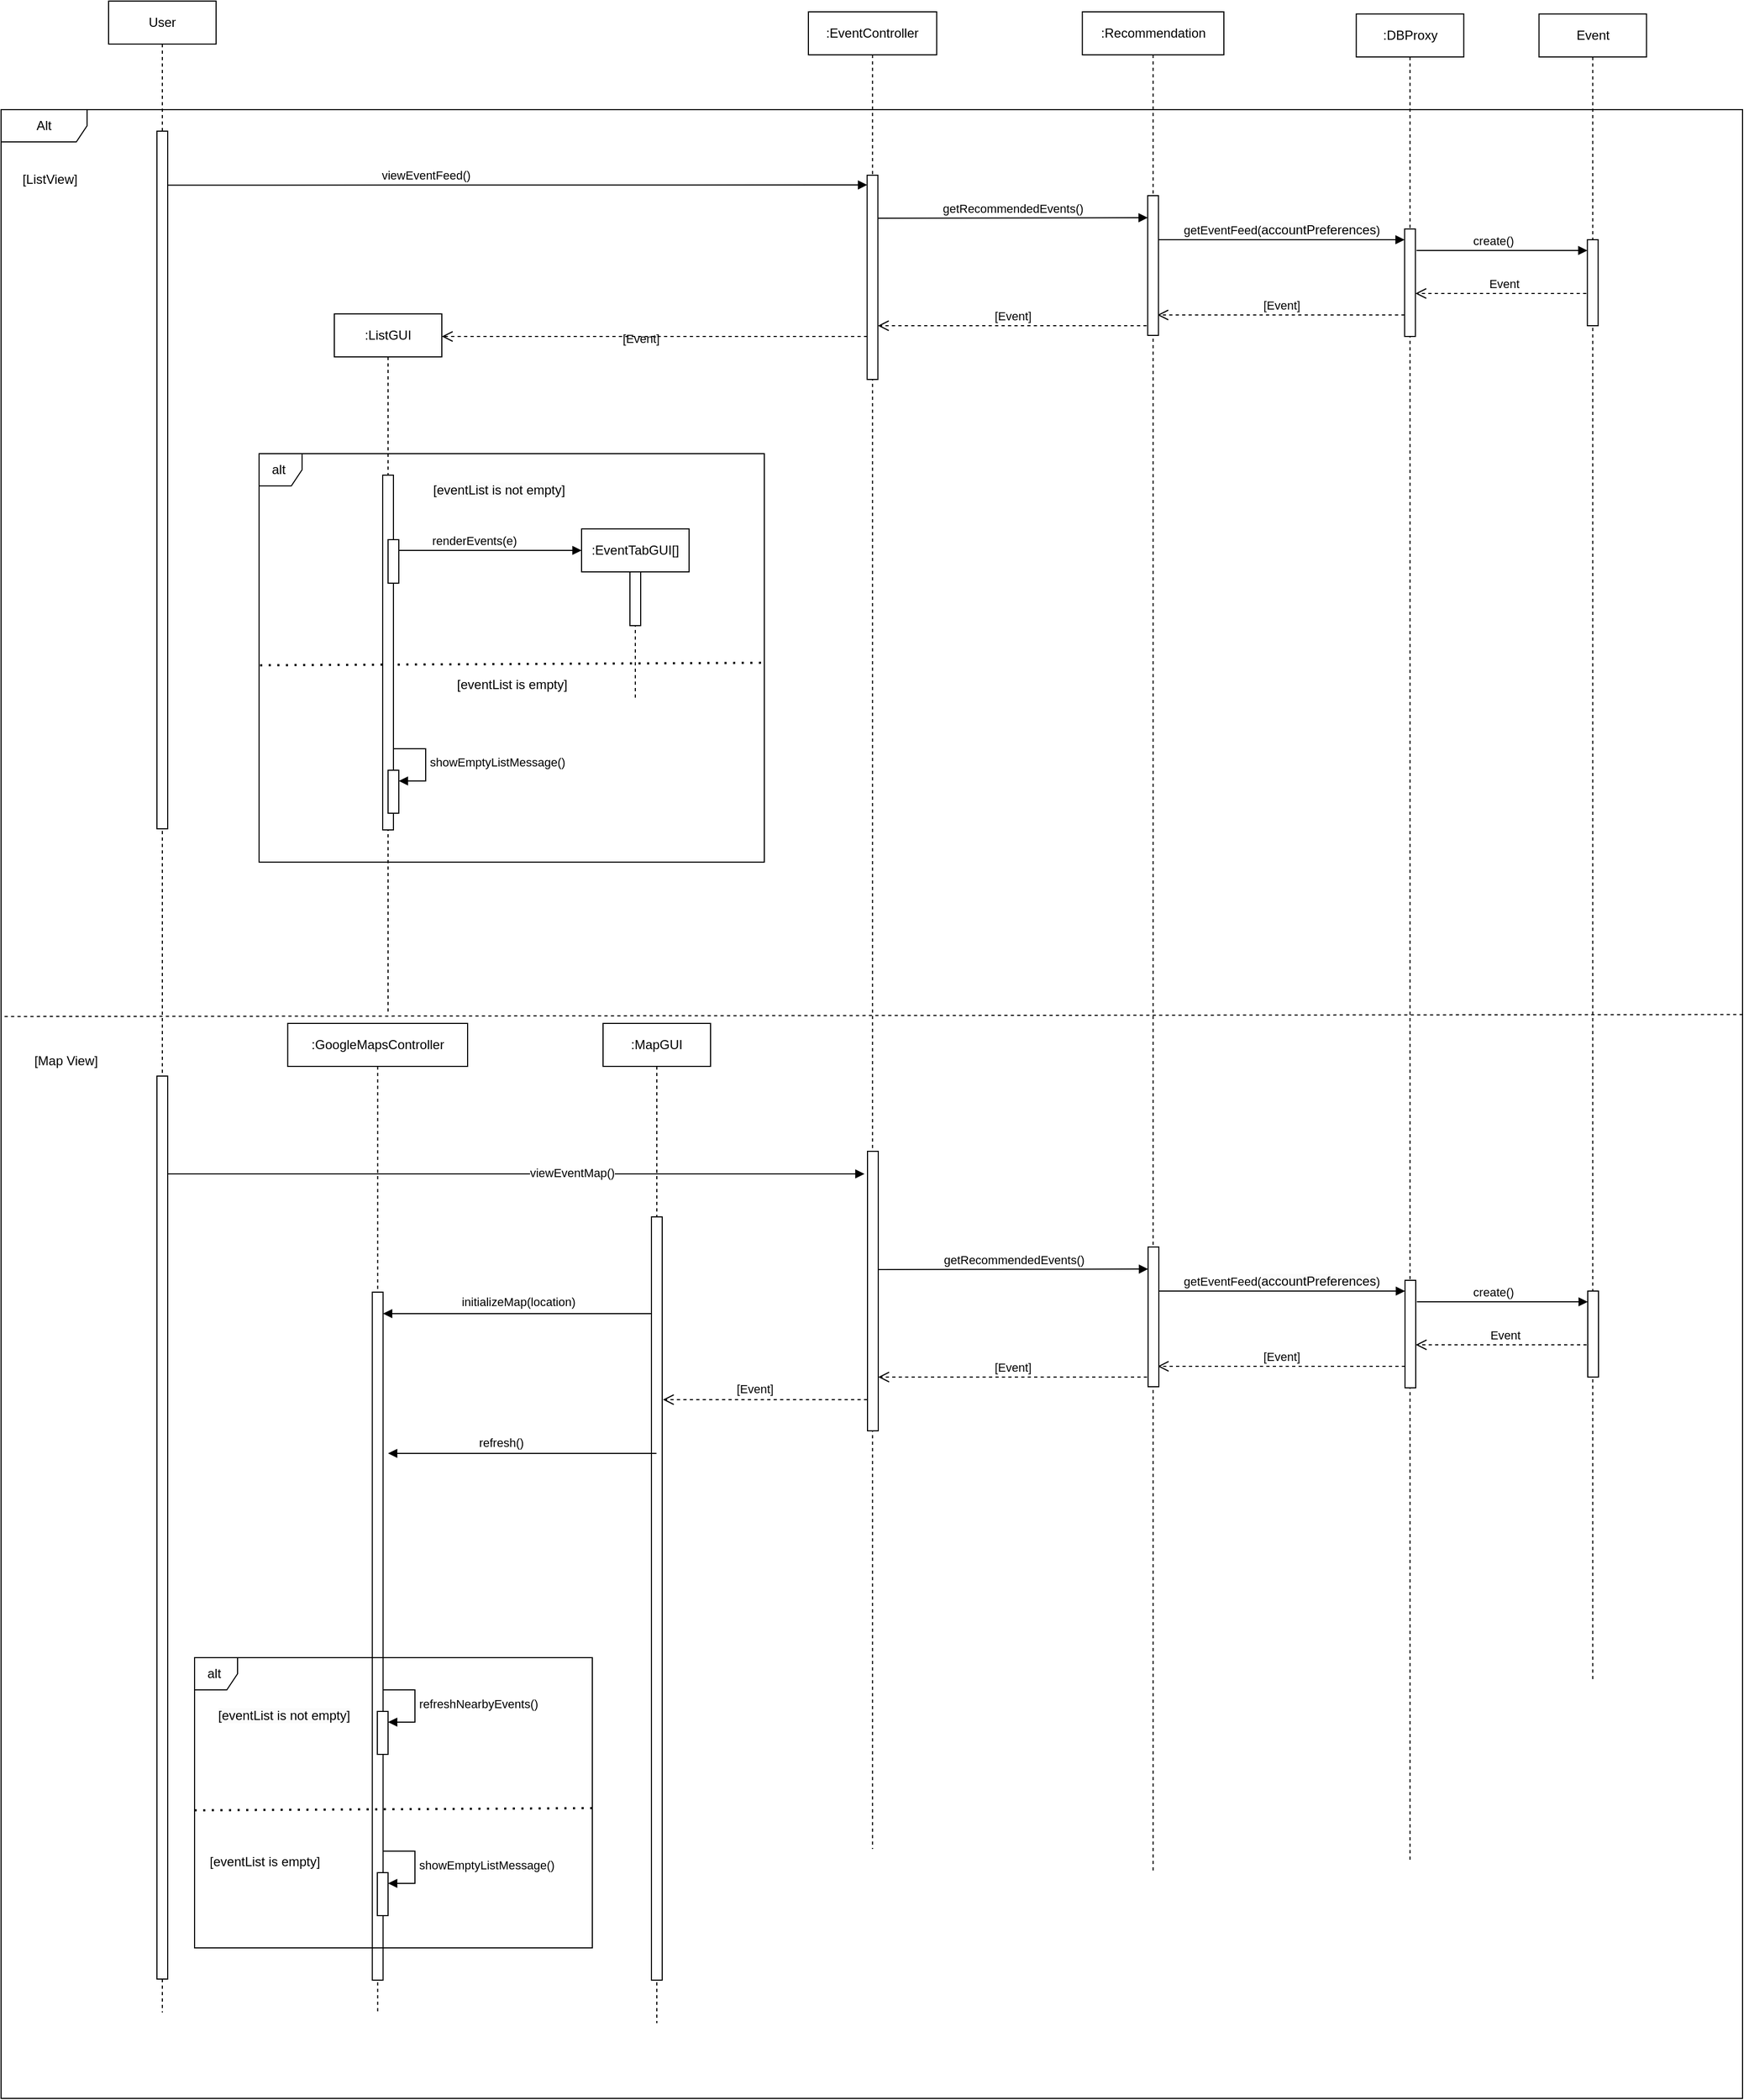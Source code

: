 <mxfile version="26.0.16">
  <diagram name="Page-1" id="2YBvvXClWsGukQMizWep">
    <mxGraphModel dx="1172" dy="1317" grid="1" gridSize="10" guides="1" tooltips="1" connect="1" arrows="1" fold="1" page="1" pageScale="1" pageWidth="850" pageHeight="1100" math="0" shadow="0">
      <root>
        <mxCell id="0" />
        <mxCell id="1" parent="0" />
        <mxCell id="88q5nTp_Nvz3oITgZhuR-10" value=":ListGUI" style="shape=umlLifeline;perimeter=lifelinePerimeter;whiteSpace=wrap;html=1;container=0;dropTarget=0;collapsible=0;recursiveResize=0;outlineConnect=0;portConstraint=eastwest;newEdgeStyle={&quot;edgeStyle&quot;:&quot;elbowEdgeStyle&quot;,&quot;elbow&quot;:&quot;vertical&quot;,&quot;curved&quot;:0,&quot;rounded&quot;:0};size=40;" parent="1" vertex="1">
          <mxGeometry x="350" y="400" width="100" height="650" as="geometry" />
        </mxCell>
        <mxCell id="88q5nTp_Nvz3oITgZhuR-30" value="Event" style="shape=umlLifeline;perimeter=lifelinePerimeter;whiteSpace=wrap;html=1;container=0;dropTarget=0;collapsible=0;recursiveResize=0;outlineConnect=0;portConstraint=eastwest;newEdgeStyle={&quot;edgeStyle&quot;:&quot;elbowEdgeStyle&quot;,&quot;elbow&quot;:&quot;vertical&quot;,&quot;curved&quot;:0,&quot;rounded&quot;:0};" parent="1" vertex="1">
          <mxGeometry x="1470.67" y="121" width="100" height="1550" as="geometry" />
        </mxCell>
        <mxCell id="88q5nTp_Nvz3oITgZhuR-14" value=":DBProxy" style="shape=umlLifeline;perimeter=lifelinePerimeter;whiteSpace=wrap;html=1;container=0;dropTarget=0;collapsible=0;recursiveResize=0;outlineConnect=0;portConstraint=eastwest;newEdgeStyle={&quot;edgeStyle&quot;:&quot;elbowEdgeStyle&quot;,&quot;elbow&quot;:&quot;vertical&quot;,&quot;curved&quot;:0,&quot;rounded&quot;:0};" parent="1" vertex="1">
          <mxGeometry x="1300.67" y="121" width="100" height="1720" as="geometry" />
        </mxCell>
        <mxCell id="88q5nTp_Nvz3oITgZhuR-7" value=":Recommendation" style="shape=umlLifeline;perimeter=lifelinePerimeter;whiteSpace=wrap;html=1;container=0;dropTarget=0;collapsible=0;recursiveResize=0;outlineConnect=0;portConstraint=eastwest;newEdgeStyle={&quot;edgeStyle&quot;:&quot;elbowEdgeStyle&quot;,&quot;elbow&quot;:&quot;vertical&quot;,&quot;curved&quot;:0,&quot;rounded&quot;:0};" parent="1" vertex="1">
          <mxGeometry x="1045.84" y="119" width="131.67" height="1731" as="geometry" />
        </mxCell>
        <mxCell id="SBYqs1EQWeDO3xsNnUc4-11" value="" style="html=1;verticalAlign=bottom;startArrow=none;endArrow=block;edgeStyle=elbowEdgeStyle;elbow=vertical;curved=0;rounded=0;startFill=0;" parent="1" source="88q5nTp_Nvz3oITgZhuR-109" edge="1">
          <mxGeometry x="-0.428" relative="1" as="geometry">
            <mxPoint x="186.791" y="1200" as="sourcePoint" />
            <mxPoint x="843.2" y="1200" as="targetPoint" />
            <mxPoint as="offset" />
            <Array as="points">
              <mxPoint x="425.2" y="1200" />
            </Array>
          </mxGeometry>
        </mxCell>
        <mxCell id="SBYqs1EQWeDO3xsNnUc4-12" value="viewEventMap()" style="edgeLabel;html=1;align=center;verticalAlign=middle;resizable=0;points=[];" parent="SBYqs1EQWeDO3xsNnUc4-11" vertex="1" connectable="0">
          <mxGeometry x="0.249" y="1" relative="1" as="geometry">
            <mxPoint x="-29" as="offset" />
          </mxGeometry>
        </mxCell>
        <mxCell id="aM9ryv3xv72pqoxQDRHE-5" value=":EventController" style="shape=umlLifeline;perimeter=lifelinePerimeter;whiteSpace=wrap;html=1;container=0;dropTarget=0;collapsible=0;recursiveResize=0;outlineConnect=0;portConstraint=eastwest;newEdgeStyle={&quot;edgeStyle&quot;:&quot;elbowEdgeStyle&quot;,&quot;elbow&quot;:&quot;vertical&quot;,&quot;curved&quot;:0,&quot;rounded&quot;:0};size=40;" parent="1" vertex="1">
          <mxGeometry x="791.01" y="119" width="119.33" height="1709" as="geometry" />
        </mxCell>
        <mxCell id="SBYqs1EQWeDO3xsNnUc4-13" value="" style="html=1;points=[];perimeter=orthogonalPerimeter;outlineConnect=0;targetShapes=umlLifeline;portConstraint=eastwest;newEdgeStyle={&quot;edgeStyle&quot;:&quot;elbowEdgeStyle&quot;,&quot;elbow&quot;:&quot;vertical&quot;,&quot;curved&quot;:0,&quot;rounded&quot;:0};" parent="aM9ryv3xv72pqoxQDRHE-5" vertex="1">
          <mxGeometry x="54.99" y="1060" width="10" height="260" as="geometry" />
        </mxCell>
        <mxCell id="SBYqs1EQWeDO3xsNnUc4-14" value="[Event]" style="html=1;verticalAlign=bottom;endArrow=open;dashed=1;endSize=8;edgeStyle=elbowEdgeStyle;elbow=vertical;curved=0;rounded=0;" parent="aM9ryv3xv72pqoxQDRHE-5" edge="1">
          <mxGeometry relative="1" as="geometry">
            <mxPoint x="64.99" y="1270" as="targetPoint" />
            <Array as="points">
              <mxPoint x="244.99" y="1270" />
            </Array>
            <mxPoint x="314.99" y="1270" as="sourcePoint" />
          </mxGeometry>
        </mxCell>
        <mxCell id="SBYqs1EQWeDO3xsNnUc4-15" value="getRecommendedEvents()" style="html=1;verticalAlign=bottom;endArrow=block;edgeStyle=elbowEdgeStyle;elbow=vertical;curved=0;rounded=0;" parent="aM9ryv3xv72pqoxQDRHE-5" target="SBYqs1EQWeDO3xsNnUc4-16" edge="1">
          <mxGeometry relative="1" as="geometry">
            <mxPoint x="64.99" y="1170" as="sourcePoint" />
            <Array as="points">
              <mxPoint x="220.99" y="1169.5" />
            </Array>
            <mxPoint x="309.99" y="1170" as="targetPoint" />
          </mxGeometry>
        </mxCell>
        <mxCell id="SBYqs1EQWeDO3xsNnUc4-17" value="getEventFeed(&lt;span style=&quot;font-size: 12px; text-align: left; text-wrap-mode: wrap; background-color: rgb(251, 251, 251);&quot;&gt;accountPreferences&lt;/span&gt;)" style="html=1;verticalAlign=bottom;endArrow=block;edgeStyle=elbowEdgeStyle;elbow=vertical;curved=0;rounded=0;" parent="aM9ryv3xv72pqoxQDRHE-5" target="SBYqs1EQWeDO3xsNnUc4-19" edge="1">
          <mxGeometry relative="1" as="geometry">
            <mxPoint x="324.99" y="1190" as="sourcePoint" />
            <Array as="points">
              <mxPoint x="439.99" y="1190" />
            </Array>
            <mxPoint x="549.99" y="1190" as="targetPoint" />
            <mxPoint as="offset" />
          </mxGeometry>
        </mxCell>
        <mxCell id="SBYqs1EQWeDO3xsNnUc4-18" value="[Event]" style="html=1;verticalAlign=bottom;endArrow=open;dashed=1;endSize=8;edgeStyle=elbowEdgeStyle;elbow=vertical;curved=0;rounded=0;" parent="aM9ryv3xv72pqoxQDRHE-5" edge="1">
          <mxGeometry relative="1" as="geometry">
            <mxPoint x="324.99" y="1260" as="targetPoint" />
            <Array as="points">
              <mxPoint x="474.99" y="1260" />
            </Array>
            <mxPoint x="554.99" y="1260" as="sourcePoint" />
          </mxGeometry>
        </mxCell>
        <mxCell id="SBYqs1EQWeDO3xsNnUc4-19" value="" style="html=1;points=[];perimeter=orthogonalPerimeter;outlineConnect=0;targetShapes=umlLifeline;portConstraint=eastwest;newEdgeStyle={&quot;edgeStyle&quot;:&quot;elbowEdgeStyle&quot;,&quot;elbow&quot;:&quot;vertical&quot;,&quot;curved&quot;:0,&quot;rounded&quot;:0};" parent="aM9ryv3xv72pqoxQDRHE-5" vertex="1">
          <mxGeometry x="554.99" y="1180" width="10" height="100" as="geometry" />
        </mxCell>
        <mxCell id="SBYqs1EQWeDO3xsNnUc4-20" value="create()" style="html=1;verticalAlign=bottom;endArrow=block;edgeStyle=elbowEdgeStyle;elbow=vertical;curved=0;rounded=0;" parent="aM9ryv3xv72pqoxQDRHE-5" target="SBYqs1EQWeDO3xsNnUc4-22" edge="1">
          <mxGeometry x="-0.109" relative="1" as="geometry">
            <mxPoint x="565.99" y="1200" as="sourcePoint" />
            <Array as="points" />
            <mxPoint x="679.99" y="1200" as="targetPoint" />
            <mxPoint as="offset" />
          </mxGeometry>
        </mxCell>
        <mxCell id="SBYqs1EQWeDO3xsNnUc4-21" value="Event" style="html=1;verticalAlign=bottom;endArrow=open;dashed=1;endSize=8;edgeStyle=elbowEdgeStyle;elbow=horizontal;curved=0;rounded=0;" parent="aM9ryv3xv72pqoxQDRHE-5" target="SBYqs1EQWeDO3xsNnUc4-19" edge="1">
          <mxGeometry relative="1" as="geometry">
            <mxPoint x="569.99" y="1240" as="targetPoint" />
            <Array as="points">
              <mxPoint x="649.99" y="1240" />
            </Array>
            <mxPoint x="729.99" y="1240" as="sourcePoint" />
          </mxGeometry>
        </mxCell>
        <mxCell id="SBYqs1EQWeDO3xsNnUc4-22" value="" style="html=1;points=[];perimeter=orthogonalPerimeter;outlineConnect=0;targetShapes=umlLifeline;portConstraint=eastwest;newEdgeStyle={&quot;edgeStyle&quot;:&quot;elbowEdgeStyle&quot;,&quot;elbow&quot;:&quot;vertical&quot;,&quot;curved&quot;:0,&quot;rounded&quot;:0};" parent="aM9ryv3xv72pqoxQDRHE-5" vertex="1">
          <mxGeometry x="724.99" y="1190" width="10" height="80" as="geometry" />
        </mxCell>
        <mxCell id="SBYqs1EQWeDO3xsNnUc4-16" value="&lt;span style=&quot;color: rgba(0, 0, 0, 0); font-family: monospace; font-size: 0px; text-align: start;&quot;&gt;%3CmxGraphModel%3E%3Croot%3E%3CmxCell%20id%3D%220%22%2F%3E%3CmxCell%20id%3D%221%22%20parent%3D%220%22%2F%3E%3CmxCell%20id%3D%222%22%20value%3D%22%3ARecommendationController%22%20style%3D%22shape%3DumlLifeline%3Bperimeter%3DlifelinePerimeter%3BwhiteSpace%3Dwrap%3Bhtml%3D1%3Bcontainer%3D0%3BdropTarget%3D0%3Bcollapsible%3D0%3BrecursiveResize%3D0%3BoutlineConnect%3D0%3BportConstraint%3Deastwest%3BnewEdgeStyle%3D%7B%26quot%3BedgeStyle%26quot%3B%3A%26quot%3BelbowEdgeStyle%26quot%3B%2C%26quot%3Belbow%26quot%3B%3A%26quot%3Bvertical%26quot%3B%2C%26quot%3Bcurved%26quot%3B%3A0%2C%26quot%3Brounded%26quot%3B%3A0%7D%3Bsize%3D40%3B%22%20vertex%3D%221%22%20parent%3D%221%22%3E%3CmxGeometry%20x%3D%22550%22%20y%3D%22110%22%20width%3D%22160%22%20height%3D%22320%22%20as%3D%22geometry%22%2F%3E%3C%2FmxCell%3E%3C%2Froot%3E%3C%2FmxGraphModel%3E&lt;/span&gt;" style="html=1;points=[];perimeter=orthogonalPerimeter;outlineConnect=0;targetShapes=umlLifeline;portConstraint=eastwest;newEdgeStyle={&quot;edgeStyle&quot;:&quot;elbowEdgeStyle&quot;,&quot;elbow&quot;:&quot;vertical&quot;,&quot;curved&quot;:0,&quot;rounded&quot;:0};" parent="aM9ryv3xv72pqoxQDRHE-5" vertex="1">
          <mxGeometry x="315.99" y="1149" width="10" height="130" as="geometry" />
        </mxCell>
        <mxCell id="88q5nTp_Nvz3oITgZhuR-6" value="Alt" style="shape=umlFrame;whiteSpace=wrap;html=1;pointerEvents=0;recursiveResize=0;container=0;collapsible=0;width=80;height=30;" parent="1" vertex="1">
          <mxGeometry x="40" y="210" width="1620" height="1850" as="geometry" />
        </mxCell>
        <mxCell id="aM9ryv3xv72pqoxQDRHE-3" value="viewEventFeed()" style="html=1;verticalAlign=bottom;startArrow=oval;endArrow=block;startSize=8;edgeStyle=elbowEdgeStyle;elbow=vertical;curved=0;rounded=0;" parent="1" target="aM9ryv3xv72pqoxQDRHE-6" edge="1">
          <mxGeometry x="-0.251" relative="1" as="geometry">
            <mxPoint x="190" y="280.24" as="sourcePoint" />
            <mxPoint x="330" y="280" as="targetPoint" />
            <mxPoint as="offset" />
          </mxGeometry>
        </mxCell>
        <mxCell id="88q5nTp_Nvz3oITgZhuR-16" value="getEventFeed(&lt;span style=&quot;font-size: 12px; text-align: left; text-wrap-mode: wrap; background-color: rgb(251, 251, 251);&quot;&gt;accountPreferences&lt;/span&gt;)" style="html=1;verticalAlign=bottom;endArrow=block;edgeStyle=elbowEdgeStyle;elbow=vertical;curved=0;rounded=0;" parent="1" target="88q5nTp_Nvz3oITgZhuR-15" edge="1">
          <mxGeometry relative="1" as="geometry">
            <mxPoint x="1115.67" y="331" as="sourcePoint" />
            <Array as="points">
              <mxPoint x="1230.67" y="331" />
            </Array>
            <mxPoint x="1340.67" y="331" as="targetPoint" />
            <mxPoint as="offset" />
          </mxGeometry>
        </mxCell>
        <mxCell id="88q5nTp_Nvz3oITgZhuR-17" value="[Event]" style="html=1;verticalAlign=bottom;endArrow=open;dashed=1;endSize=8;edgeStyle=elbowEdgeStyle;elbow=vertical;curved=0;rounded=0;" parent="1" edge="1">
          <mxGeometry x="-0.002" relative="1" as="geometry">
            <mxPoint x="1115.67" y="401" as="targetPoint" />
            <Array as="points">
              <mxPoint x="1265.67" y="401" />
            </Array>
            <mxPoint x="1345.67" y="401" as="sourcePoint" />
            <mxPoint as="offset" />
          </mxGeometry>
        </mxCell>
        <mxCell id="88q5nTp_Nvz3oITgZhuR-18" value="[Event]" style="html=1;verticalAlign=bottom;endArrow=open;dashed=1;endSize=8;edgeStyle=elbowEdgeStyle;elbow=vertical;curved=0;rounded=0;" parent="1" edge="1">
          <mxGeometry relative="1" as="geometry">
            <mxPoint x="855.67" y="411" as="targetPoint" />
            <Array as="points">
              <mxPoint x="1035.67" y="411" />
            </Array>
            <mxPoint x="1105.67" y="411" as="sourcePoint" />
          </mxGeometry>
        </mxCell>
        <mxCell id="88q5nTp_Nvz3oITgZhuR-29" value="create()" style="html=1;verticalAlign=bottom;endArrow=block;edgeStyle=elbowEdgeStyle;elbow=vertical;curved=0;rounded=0;" parent="1" target="88q5nTp_Nvz3oITgZhuR-31" edge="1">
          <mxGeometry x="-0.109" relative="1" as="geometry">
            <mxPoint x="1356.67" y="341" as="sourcePoint" />
            <Array as="points" />
            <mxPoint x="1470.67" y="341" as="targetPoint" />
            <mxPoint as="offset" />
          </mxGeometry>
        </mxCell>
        <mxCell id="88q5nTp_Nvz3oITgZhuR-26" value="&lt;span style=&quot;color: rgba(0, 0, 0, 0); font-family: monospace; font-size: 0px; text-align: start; background-color: rgb(251, 251, 251);&quot;&gt;%3CmxGraphModel%3E%3Croot%3E%3CmxCell%20id%3D%220%22%2F%3E%3CmxCell%20id%3D%221%22%20parent%3D%220%22%2F%3E%3CmxCell%20id%3D%222%22%20value%3D%22eventObjectList%22%20style%3D%22html%3D1%3BverticalAlign%3Dbottom%3BendArrow%3Dopen%3Bdashed%3D1%3BendSize%3D8%3BedgeStyle%3DelbowEdgeStyle%3Belbow%3Dvertical%3Bcurved%3D0%3Brounded%3D0%3B%22%20edge%3D%221%22%20parent%3D%221%22%3E%3CmxGeometry%20relative%3D%221%22%20as%3D%22geometry%22%3E%3CmxPoint%20x%3D%22636%22%20y%3D%22380%22%20as%3D%22targetPoint%22%2F%3E%3CArray%20as%3D%22points%22%3E%3CmxPoint%20x%3D%22816%22%20y%3D%22380%22%2F%3E%3C%2FArray%3E%3CmxPoint%20x%3D%22886%22%20y%3D%22380%22%20as%3D%22sourcePoint%22%2F%3E%3C%2FmxGeometry%3E%3C%2FmxCell%3E%3C%2Froot%3E%3C%2FmxGraphModel%3E&lt;/span&gt;" style="html=1;verticalAlign=bottom;endArrow=open;dashed=1;endSize=8;edgeStyle=elbowEdgeStyle;elbow=vertical;curved=0;rounded=0;" parent="1" source="88q5nTp_Nvz3oITgZhuR-10" edge="1">
          <mxGeometry x="0.004" relative="1" as="geometry">
            <mxPoint x="400" y="440" as="targetPoint" />
            <Array as="points" />
            <mxPoint x="625" y="420" as="sourcePoint" />
            <mxPoint as="offset" />
          </mxGeometry>
        </mxCell>
        <mxCell id="88q5nTp_Nvz3oITgZhuR-28" value="[Event]" style="edgeLabel;html=1;align=center;verticalAlign=middle;resizable=0;points=[];" parent="88q5nTp_Nvz3oITgZhuR-26" vertex="1" connectable="0">
          <mxGeometry x="0.147" y="2" relative="1" as="geometry">
            <mxPoint x="235" y="-17" as="offset" />
          </mxGeometry>
        </mxCell>
        <mxCell id="88q5nTp_Nvz3oITgZhuR-32" value="renderEvents(e)" style="html=1;verticalAlign=bottom;endArrow=block;edgeStyle=elbowEdgeStyle;elbow=vertical;curved=0;rounded=0;" parent="1" edge="1">
          <mxGeometry x="-0.143" relative="1" as="geometry">
            <mxPoint x="405" y="620" as="sourcePoint" />
            <Array as="points">
              <mxPoint x="545" y="620" />
              <mxPoint x="591" y="620" />
            </Array>
            <mxPoint x="580" y="620" as="targetPoint" />
            <mxPoint as="offset" />
          </mxGeometry>
        </mxCell>
        <mxCell id="aM9ryv3xv72pqoxQDRHE-6" value="" style="html=1;points=[];perimeter=orthogonalPerimeter;outlineConnect=0;targetShapes=umlLifeline;portConstraint=eastwest;newEdgeStyle={&quot;edgeStyle&quot;:&quot;elbowEdgeStyle&quot;,&quot;elbow&quot;:&quot;vertical&quot;,&quot;curved&quot;:0,&quot;rounded&quot;:0};" parent="1" vertex="1">
          <mxGeometry x="845.67" y="271" width="10" height="190" as="geometry" />
        </mxCell>
        <mxCell id="88q5nTp_Nvz3oITgZhuR-9" value="getRecommendedEvents()" style="html=1;verticalAlign=bottom;endArrow=block;edgeStyle=elbowEdgeStyle;elbow=vertical;curved=0;rounded=0;" parent="1" target="88q5nTp_Nvz3oITgZhuR-8" edge="1">
          <mxGeometry relative="1" as="geometry">
            <mxPoint x="855.67" y="311" as="sourcePoint" />
            <Array as="points">
              <mxPoint x="1011.67" y="310.5" />
            </Array>
            <mxPoint x="1100.67" y="311" as="targetPoint" />
          </mxGeometry>
        </mxCell>
        <mxCell id="88q5nTp_Nvz3oITgZhuR-12" value=":EventTabGUI[]" style="shape=umlLifeline;perimeter=lifelinePerimeter;whiteSpace=wrap;html=1;container=0;dropTarget=0;collapsible=0;recursiveResize=0;outlineConnect=0;portConstraint=eastwest;newEdgeStyle={&quot;edgeStyle&quot;:&quot;elbowEdgeStyle&quot;,&quot;elbow&quot;:&quot;vertical&quot;,&quot;curved&quot;:0,&quot;rounded&quot;:0};" parent="1" vertex="1">
          <mxGeometry x="580" y="600" width="100" height="160" as="geometry" />
        </mxCell>
        <mxCell id="88q5nTp_Nvz3oITgZhuR-13" value="" style="html=1;points=[];perimeter=orthogonalPerimeter;outlineConnect=0;targetShapes=umlLifeline;portConstraint=eastwest;newEdgeStyle={&quot;edgeStyle&quot;:&quot;elbowEdgeStyle&quot;,&quot;elbow&quot;:&quot;vertical&quot;,&quot;curved&quot;:0,&quot;rounded&quot;:0};" parent="1" vertex="1">
          <mxGeometry x="625" y="640" width="10" height="50" as="geometry" />
        </mxCell>
        <mxCell id="88q5nTp_Nvz3oITgZhuR-60" value="alt&amp;nbsp;" style="shape=umlFrame;whiteSpace=wrap;html=1;pointerEvents=0;recursiveResize=0;container=0;collapsible=0;width=40;height=30;" parent="1" vertex="1">
          <mxGeometry x="280" y="530" width="470" height="380" as="geometry" />
        </mxCell>
        <mxCell id="88q5nTp_Nvz3oITgZhuR-76" value="User" style="shape=umlLifeline;perimeter=lifelinePerimeter;whiteSpace=wrap;html=1;container=1;dropTarget=0;collapsible=0;recursiveResize=0;outlineConnect=0;portConstraint=eastwest;newEdgeStyle={&quot;curved&quot;:0,&quot;rounded&quot;:0};" parent="1" vertex="1">
          <mxGeometry x="140" y="109" width="100" height="1871" as="geometry" />
        </mxCell>
        <mxCell id="88q5nTp_Nvz3oITgZhuR-89" value="" style="html=1;points=[];perimeter=orthogonalPerimeter;outlineConnect=0;targetShapes=umlLifeline;portConstraint=eastwest;newEdgeStyle={&quot;edgeStyle&quot;:&quot;elbowEdgeStyle&quot;,&quot;elbow&quot;:&quot;vertical&quot;,&quot;curved&quot;:0,&quot;rounded&quot;:0};" parent="88q5nTp_Nvz3oITgZhuR-76" vertex="1">
          <mxGeometry x="45" y="121" width="10" height="649" as="geometry" />
        </mxCell>
        <mxCell id="88q5nTp_Nvz3oITgZhuR-109" value="" style="html=1;points=[];perimeter=orthogonalPerimeter;outlineConnect=0;targetShapes=umlLifeline;portConstraint=eastwest;newEdgeStyle={&quot;edgeStyle&quot;:&quot;elbowEdgeStyle&quot;,&quot;elbow&quot;:&quot;vertical&quot;,&quot;curved&quot;:0,&quot;rounded&quot;:0};" parent="88q5nTp_Nvz3oITgZhuR-76" vertex="1">
          <mxGeometry x="45" y="1000" width="10" height="840" as="geometry" />
        </mxCell>
        <mxCell id="88q5nTp_Nvz3oITgZhuR-78" value="" style="endArrow=none;dashed=1;html=1;dashPattern=1 3;strokeWidth=2;rounded=0;exitX=0.002;exitY=0.518;exitDx=0;exitDy=0;exitPerimeter=0;entryX=0.994;entryY=0.512;entryDx=0;entryDy=0;entryPerimeter=0;" parent="1" source="88q5nTp_Nvz3oITgZhuR-60" target="88q5nTp_Nvz3oITgZhuR-60" edge="1">
          <mxGeometry width="50" height="50" relative="1" as="geometry">
            <mxPoint x="730" y="650" as="sourcePoint" />
            <mxPoint x="780" y="600" as="targetPoint" />
          </mxGeometry>
        </mxCell>
        <mxCell id="88q5nTp_Nvz3oITgZhuR-79" value="[eventList is empty]" style="text;html=1;align=center;verticalAlign=middle;resizable=0;points=[];autosize=1;strokeColor=none;fillColor=none;" parent="1" vertex="1">
          <mxGeometry x="450" y="730" width="130" height="30" as="geometry" />
        </mxCell>
        <mxCell id="88q5nTp_Nvz3oITgZhuR-80" value="&lt;span style=&quot;color: rgb(0, 0, 0); font-family: Helvetica; font-size: 12px; font-style: normal; font-variant-ligatures: normal; font-variant-caps: normal; font-weight: 400; letter-spacing: normal; orphans: 2; text-align: center; text-indent: 0px; text-transform: none; widows: 2; word-spacing: 0px; -webkit-text-stroke-width: 0px; white-space: normal; background-color: rgb(251, 251, 251); text-decoration-thickness: initial; text-decoration-style: initial; text-decoration-color: initial; display: inline !important; float: none;&quot;&gt;[eventList is not empty]&lt;/span&gt;" style="text;whiteSpace=wrap;html=1;" parent="1" vertex="1">
          <mxGeometry x="440" y="550" width="130" height="30" as="geometry" />
        </mxCell>
        <mxCell id="88q5nTp_Nvz3oITgZhuR-90" value="Event" style="html=1;verticalAlign=bottom;endArrow=open;dashed=1;endSize=8;edgeStyle=elbowEdgeStyle;elbow=horizontal;curved=0;rounded=0;" parent="1" target="88q5nTp_Nvz3oITgZhuR-15" edge="1">
          <mxGeometry relative="1" as="geometry">
            <mxPoint x="1360.67" y="381" as="targetPoint" />
            <Array as="points">
              <mxPoint x="1440.67" y="381" />
            </Array>
            <mxPoint x="1520.67" y="381" as="sourcePoint" />
          </mxGeometry>
        </mxCell>
        <mxCell id="88q5nTp_Nvz3oITgZhuR-34" value=":MapGUI" style="shape=umlLifeline;perimeter=lifelinePerimeter;whiteSpace=wrap;html=1;container=0;dropTarget=0;collapsible=0;recursiveResize=0;outlineConnect=0;portConstraint=eastwest;newEdgeStyle={&quot;edgeStyle&quot;:&quot;elbowEdgeStyle&quot;,&quot;elbow&quot;:&quot;vertical&quot;,&quot;curved&quot;:0,&quot;rounded&quot;:0};" parent="1" vertex="1">
          <mxGeometry x="600" y="1060" width="100" height="930" as="geometry" />
        </mxCell>
        <mxCell id="88q5nTp_Nvz3oITgZhuR-35" value="" style="html=1;points=[];perimeter=orthogonalPerimeter;outlineConnect=0;targetShapes=umlLifeline;portConstraint=eastwest;newEdgeStyle={&quot;edgeStyle&quot;:&quot;elbowEdgeStyle&quot;,&quot;elbow&quot;:&quot;vertical&quot;,&quot;curved&quot;:0,&quot;rounded&quot;:0};" parent="88q5nTp_Nvz3oITgZhuR-34" vertex="1">
          <mxGeometry x="45" y="180" width="10" height="710" as="geometry" />
        </mxCell>
        <mxCell id="88q5nTp_Nvz3oITgZhuR-92" value="" style="endArrow=none;dashed=1;html=1;rounded=0;exitX=0.002;exitY=0.456;exitDx=0;exitDy=0;exitPerimeter=0;entryX=1.002;entryY=0.455;entryDx=0;entryDy=0;entryPerimeter=0;" parent="1" source="88q5nTp_Nvz3oITgZhuR-6" target="88q5nTp_Nvz3oITgZhuR-6" edge="1">
          <mxGeometry width="50" height="50" relative="1" as="geometry">
            <mxPoint x="170" y="1050" as="sourcePoint" />
            <mxPoint x="1710" y="985" as="targetPoint" />
          </mxGeometry>
        </mxCell>
        <mxCell id="88q5nTp_Nvz3oITgZhuR-93" value="[ListView]" style="text;html=1;align=center;verticalAlign=middle;resizable=0;points=[];autosize=1;strokeColor=none;fillColor=none;" parent="1" vertex="1">
          <mxGeometry x="50" y="260" width="70" height="30" as="geometry" />
        </mxCell>
        <mxCell id="88q5nTp_Nvz3oITgZhuR-94" value="[Map View]" style="text;html=1;align=center;verticalAlign=middle;resizable=0;points=[];autosize=1;strokeColor=none;fillColor=none;" parent="1" vertex="1">
          <mxGeometry x="60" y="1080" width="80" height="30" as="geometry" />
        </mxCell>
        <mxCell id="88q5nTp_Nvz3oITgZhuR-8" value="&lt;span style=&quot;color: rgba(0, 0, 0, 0); font-family: monospace; font-size: 0px; text-align: start;&quot;&gt;%3CmxGraphModel%3E%3Croot%3E%3CmxCell%20id%3D%220%22%2F%3E%3CmxCell%20id%3D%221%22%20parent%3D%220%22%2F%3E%3CmxCell%20id%3D%222%22%20value%3D%22%3ARecommendationController%22%20style%3D%22shape%3DumlLifeline%3Bperimeter%3DlifelinePerimeter%3BwhiteSpace%3Dwrap%3Bhtml%3D1%3Bcontainer%3D0%3BdropTarget%3D0%3Bcollapsible%3D0%3BrecursiveResize%3D0%3BoutlineConnect%3D0%3BportConstraint%3Deastwest%3BnewEdgeStyle%3D%7B%26quot%3BedgeStyle%26quot%3B%3A%26quot%3BelbowEdgeStyle%26quot%3B%2C%26quot%3Belbow%26quot%3B%3A%26quot%3Bvertical%26quot%3B%2C%26quot%3Bcurved%26quot%3B%3A0%2C%26quot%3Brounded%26quot%3B%3A0%7D%3Bsize%3D40%3B%22%20vertex%3D%221%22%20parent%3D%221%22%3E%3CmxGeometry%20x%3D%22550%22%20y%3D%22110%22%20width%3D%22160%22%20height%3D%22320%22%20as%3D%22geometry%22%2F%3E%3C%2FmxCell%3E%3C%2Froot%3E%3C%2FmxGraphModel%3E&lt;/span&gt;" style="html=1;points=[];perimeter=orthogonalPerimeter;outlineConnect=0;targetShapes=umlLifeline;portConstraint=eastwest;newEdgeStyle={&quot;edgeStyle&quot;:&quot;elbowEdgeStyle&quot;,&quot;elbow&quot;:&quot;vertical&quot;,&quot;curved&quot;:0,&quot;rounded&quot;:0};" parent="1" vertex="1">
          <mxGeometry x="1106.67" y="290" width="10" height="130" as="geometry" />
        </mxCell>
        <mxCell id="88q5nTp_Nvz3oITgZhuR-15" value="" style="html=1;points=[];perimeter=orthogonalPerimeter;outlineConnect=0;targetShapes=umlLifeline;portConstraint=eastwest;newEdgeStyle={&quot;edgeStyle&quot;:&quot;elbowEdgeStyle&quot;,&quot;elbow&quot;:&quot;vertical&quot;,&quot;curved&quot;:0,&quot;rounded&quot;:0};" parent="1" vertex="1">
          <mxGeometry x="1345.67" y="321" width="10" height="100" as="geometry" />
        </mxCell>
        <mxCell id="88q5nTp_Nvz3oITgZhuR-31" value="" style="html=1;points=[];perimeter=orthogonalPerimeter;outlineConnect=0;targetShapes=umlLifeline;portConstraint=eastwest;newEdgeStyle={&quot;edgeStyle&quot;:&quot;elbowEdgeStyle&quot;,&quot;elbow&quot;:&quot;vertical&quot;,&quot;curved&quot;:0,&quot;rounded&quot;:0};" parent="1" vertex="1">
          <mxGeometry x="1515.67" y="331" width="10" height="80" as="geometry" />
        </mxCell>
        <mxCell id="88q5nTp_Nvz3oITgZhuR-100" value="&lt;span style=&quot;color: rgba(0, 0, 0, 0); font-family: monospace; font-size: 0px; text-align: start; background-color: rgb(251, 251, 251);&quot;&gt;%3CmxGraphModel%3E%3Croot%3E%3CmxCell%20id%3D%220%22%2F%3E%3CmxCell%20id%3D%221%22%20parent%3D%220%22%2F%3E%3CmxCell%20id%3D%222%22%20value%3D%22eventObjectList%22%20style%3D%22html%3D1%3BverticalAlign%3Dbottom%3BendArrow%3Dopen%3Bdashed%3D1%3BendSize%3D8%3BedgeStyle%3DelbowEdgeStyle%3Belbow%3Dvertical%3Bcurved%3D0%3Brounded%3D0%3B%22%20edge%3D%221%22%20parent%3D%221%22%3E%3CmxGeometry%20relative%3D%221%22%20as%3D%22geometry%22%3E%3CmxPoint%20x%3D%22636%22%20y%3D%22380%22%20as%3D%22targetPoint%22%2F%3E%3CArray%20as%3D%22points%22%3E%3CmxPoint%20x%3D%22816%22%20y%3D%22380%22%2F%3E%3C%2FArray%3E%3CmxPoint%20x%3D%22886%22%20y%3D%22380%22%20as%3D%22sourcePoint%22%2F%3E%3C%2FmxGeometry%3E%3C%2FmxCell%3E%3C%2Froot%3E%3C%2FmxGraphModel%3E&lt;/span&gt;" style="html=1;verticalAlign=bottom;endArrow=open;dashed=1;endSize=8;edgeStyle=elbowEdgeStyle;elbow=vertical;curved=0;rounded=0;" parent="1" edge="1">
          <mxGeometry x="0.004" relative="1" as="geometry">
            <mxPoint x="655.67" y="1410.0" as="targetPoint" />
            <Array as="points">
              <mxPoint x="810.67" y="1410" />
            </Array>
            <mxPoint x="845.67" y="1410" as="sourcePoint" />
            <mxPoint as="offset" />
          </mxGeometry>
        </mxCell>
        <mxCell id="88q5nTp_Nvz3oITgZhuR-101" value="[Event]" style="edgeLabel;html=1;align=center;verticalAlign=middle;resizable=0;points=[];" parent="88q5nTp_Nvz3oITgZhuR-100" vertex="1" connectable="0">
          <mxGeometry x="0.147" y="2" relative="1" as="geometry">
            <mxPoint x="4" y="-12" as="offset" />
          </mxGeometry>
        </mxCell>
        <mxCell id="88q5nTp_Nvz3oITgZhuR-112" value=":GoogleMapsController" style="shape=umlLifeline;perimeter=lifelinePerimeter;whiteSpace=wrap;html=1;container=0;dropTarget=0;collapsible=0;recursiveResize=0;outlineConnect=0;portConstraint=eastwest;newEdgeStyle={&quot;edgeStyle&quot;:&quot;elbowEdgeStyle&quot;,&quot;elbow&quot;:&quot;vertical&quot;,&quot;curved&quot;:0,&quot;rounded&quot;:0};" parent="1" vertex="1">
          <mxGeometry x="306.66" y="1060" width="167.34" height="920" as="geometry" />
        </mxCell>
        <mxCell id="88q5nTp_Nvz3oITgZhuR-114" value="" style="html=1;verticalAlign=bottom;endArrow=block;edgeStyle=elbowEdgeStyle;elbow=vertical;curved=0;rounded=0;" parent="1" source="88q5nTp_Nvz3oITgZhuR-35" target="88q5nTp_Nvz3oITgZhuR-113" edge="1">
          <mxGeometry relative="1" as="geometry">
            <mxPoint x="544.67" y="1328" as="sourcePoint" />
            <Array as="points">
              <mxPoint x="570" y="1330" />
              <mxPoint x="735.67" y="1328" />
            </Array>
            <mxPoint x="440.0" y="1379" as="targetPoint" />
          </mxGeometry>
        </mxCell>
        <mxCell id="88q5nTp_Nvz3oITgZhuR-115" value="initializeMap(location)" style="edgeLabel;html=1;align=center;verticalAlign=middle;resizable=0;points=[];" parent="88q5nTp_Nvz3oITgZhuR-114" vertex="1" connectable="0">
          <mxGeometry x="-0.014" y="-1" relative="1" as="geometry">
            <mxPoint x="-1" y="-10" as="offset" />
          </mxGeometry>
        </mxCell>
        <mxCell id="88q5nTp_Nvz3oITgZhuR-113" value="" style="html=1;points=[];perimeter=orthogonalPerimeter;outlineConnect=0;targetShapes=umlLifeline;portConstraint=eastwest;newEdgeStyle={&quot;edgeStyle&quot;:&quot;elbowEdgeStyle&quot;,&quot;elbow&quot;:&quot;vertical&quot;,&quot;curved&quot;:0,&quot;rounded&quot;:0};" parent="1" vertex="1">
          <mxGeometry x="385.33" y="1310" width="10" height="640" as="geometry" />
        </mxCell>
        <mxCell id="88q5nTp_Nvz3oITgZhuR-71" value="" style="html=1;points=[[0,0,0,0,5],[0,1,0,0,-5],[1,0,0,0,5],[1,1,0,0,-5]];perimeter=orthogonalPerimeter;outlineConnect=0;targetShapes=umlLifeline;portConstraint=eastwest;newEdgeStyle={&quot;curved&quot;:0,&quot;rounded&quot;:0};" parent="1" vertex="1">
          <mxGeometry x="390.0" y="1700" width="10" height="40" as="geometry" />
        </mxCell>
        <mxCell id="88q5nTp_Nvz3oITgZhuR-72" value="refreshNearbyEvents()" style="html=1;align=left;spacingLeft=2;endArrow=block;rounded=0;edgeStyle=orthogonalEdgeStyle;curved=0;rounded=0;" parent="1" target="88q5nTp_Nvz3oITgZhuR-71" edge="1">
          <mxGeometry relative="1" as="geometry">
            <mxPoint x="395.0" y="1680" as="sourcePoint" />
            <Array as="points">
              <mxPoint x="425.0" y="1710" />
            </Array>
          </mxGeometry>
        </mxCell>
        <mxCell id="88q5nTp_Nvz3oITgZhuR-74" value="" style="html=1;points=[[0,0,0,0,5],[0,1,0,0,-5],[1,0,0,0,5],[1,1,0,0,-5]];perimeter=orthogonalPerimeter;outlineConnect=0;targetShapes=umlLifeline;portConstraint=eastwest;newEdgeStyle={&quot;curved&quot;:0,&quot;rounded&quot;:0};" parent="1" vertex="1">
          <mxGeometry x="390.0" y="1850" width="10" height="40" as="geometry" />
        </mxCell>
        <mxCell id="88q5nTp_Nvz3oITgZhuR-75" value="showEmptyListMessage()" style="html=1;align=left;spacingLeft=2;endArrow=block;rounded=0;edgeStyle=orthogonalEdgeStyle;curved=0;rounded=0;" parent="1" target="88q5nTp_Nvz3oITgZhuR-74" edge="1">
          <mxGeometry x="0.008" relative="1" as="geometry">
            <mxPoint x="395.0" y="1830" as="sourcePoint" />
            <Array as="points">
              <mxPoint x="425.0" y="1860" />
            </Array>
            <mxPoint as="offset" />
          </mxGeometry>
        </mxCell>
        <mxCell id="88q5nTp_Nvz3oITgZhuR-85" value="alt&amp;nbsp;" style="shape=umlFrame;whiteSpace=wrap;html=1;pointerEvents=0;recursiveResize=0;container=0;collapsible=0;width=40;height=30;" parent="1" vertex="1">
          <mxGeometry x="220" y="1650" width="370" height="270" as="geometry" />
        </mxCell>
        <mxCell id="88q5nTp_Nvz3oITgZhuR-86" value="" style="endArrow=none;dashed=1;html=1;dashPattern=1 3;strokeWidth=2;rounded=0;exitX=0.002;exitY=0.518;exitDx=0;exitDy=0;exitPerimeter=0;" parent="1" edge="1">
          <mxGeometry width="50" height="50" relative="1" as="geometry">
            <mxPoint x="220" y="1792" as="sourcePoint" />
            <mxPoint x="590" y="1790" as="targetPoint" />
          </mxGeometry>
        </mxCell>
        <mxCell id="88q5nTp_Nvz3oITgZhuR-87" value="[eventList is empty]" style="text;html=1;align=center;verticalAlign=middle;resizable=0;points=[];autosize=1;strokeColor=none;fillColor=none;" parent="1" vertex="1">
          <mxGeometry x="220" y="1825" width="130" height="30" as="geometry" />
        </mxCell>
        <mxCell id="88q5nTp_Nvz3oITgZhuR-88" value="&lt;span style=&quot;color: rgb(0, 0, 0); font-family: Helvetica; font-size: 12px; font-style: normal; font-variant-ligatures: normal; font-variant-caps: normal; font-weight: 400; letter-spacing: normal; orphans: 2; text-align: center; text-indent: 0px; text-transform: none; widows: 2; word-spacing: 0px; -webkit-text-stroke-width: 0px; white-space: normal; background-color: rgb(251, 251, 251); text-decoration-thickness: initial; text-decoration-style: initial; text-decoration-color: initial; display: inline !important; float: none;&quot;&gt;[eventList is not empty]&lt;/span&gt;" style="text;whiteSpace=wrap;html=1;" parent="1" vertex="1">
          <mxGeometry x="240" y="1690" width="130" height="30" as="geometry" />
        </mxCell>
        <mxCell id="88q5nTp_Nvz3oITgZhuR-11" value="" style="html=1;points=[];perimeter=orthogonalPerimeter;outlineConnect=0;targetShapes=umlLifeline;portConstraint=eastwest;newEdgeStyle={&quot;edgeStyle&quot;:&quot;elbowEdgeStyle&quot;,&quot;elbow&quot;:&quot;vertical&quot;,&quot;curved&quot;:0,&quot;rounded&quot;:0};" parent="1" vertex="1">
          <mxGeometry x="395" y="550" width="10" height="330" as="geometry" />
        </mxCell>
        <mxCell id="88q5nTp_Nvz3oITgZhuR-67" value="" style="html=1;points=[[0,0,0,0,5],[0,1,0,0,-5],[1,0,0,0,5],[1,1,0,0,-5]];perimeter=orthogonalPerimeter;outlineConnect=0;targetShapes=umlLifeline;portConstraint=eastwest;newEdgeStyle={&quot;curved&quot;:0,&quot;rounded&quot;:0};" parent="1" vertex="1">
          <mxGeometry x="400" y="824.5" width="10" height="40" as="geometry" />
        </mxCell>
        <mxCell id="88q5nTp_Nvz3oITgZhuR-68" value="showEmptyListMessage()" style="html=1;align=left;spacingLeft=2;endArrow=block;rounded=0;edgeStyle=orthogonalEdgeStyle;curved=0;rounded=0;" parent="1" target="88q5nTp_Nvz3oITgZhuR-67" edge="1">
          <mxGeometry relative="1" as="geometry">
            <mxPoint x="405" y="804.5" as="sourcePoint" />
            <Array as="points">
              <mxPoint x="435" y="834.5" />
            </Array>
          </mxGeometry>
        </mxCell>
        <mxCell id="SBYqs1EQWeDO3xsNnUc4-3" value="" style="html=1;verticalAlign=bottom;endArrow=open;dashed=1;endSize=8;edgeStyle=elbowEdgeStyle;elbow=vertical;curved=0;rounded=0;" parent="1" source="aM9ryv3xv72pqoxQDRHE-6" edge="1">
          <mxGeometry x="0.004" relative="1" as="geometry">
            <mxPoint x="450" y="421" as="targetPoint" />
            <Array as="points">
              <mxPoint x="540" y="421" />
            </Array>
            <mxPoint x="800.175" y="421" as="sourcePoint" />
            <mxPoint as="offset" />
          </mxGeometry>
        </mxCell>
        <mxCell id="SBYqs1EQWeDO3xsNnUc4-24" value="" style="group" parent="1" vertex="1" connectable="0">
          <mxGeometry x="400" y="1390" width="249.67" height="70" as="geometry" />
        </mxCell>
        <mxCell id="88q5nTp_Nvz3oITgZhuR-49" value="" style="html=1;verticalAlign=bottom;endArrow=block;edgeStyle=elbowEdgeStyle;elbow=vertical;curved=0;rounded=0;" parent="SBYqs1EQWeDO3xsNnUc4-24" edge="1">
          <mxGeometry relative="1" as="geometry">
            <mxPoint x="249.67" y="70" as="sourcePoint" />
            <Array as="points">
              <mxPoint x="74.67" y="70" />
              <mxPoint x="139.67" />
              <mxPoint x="200.67" />
            </Array>
            <mxPoint y="70" as="targetPoint" />
          </mxGeometry>
        </mxCell>
        <mxCell id="SBYqs1EQWeDO3xsNnUc4-25" value="refresh()" style="edgeLabel;html=1;align=center;verticalAlign=middle;resizable=0;points=[];" parent="88q5nTp_Nvz3oITgZhuR-49" vertex="1" connectable="0">
          <mxGeometry x="0.54" relative="1" as="geometry">
            <mxPoint x="47" y="-10" as="offset" />
          </mxGeometry>
        </mxCell>
        <mxCell id="88q5nTp_Nvz3oITgZhuR-62" value="" style="html=1;points=[];perimeter=orthogonalPerimeter;outlineConnect=0;targetShapes=umlLifeline;portConstraint=eastwest;newEdgeStyle={&quot;edgeStyle&quot;:&quot;elbowEdgeStyle&quot;,&quot;elbow&quot;:&quot;vertical&quot;,&quot;curved&quot;:0,&quot;rounded&quot;:0};" parent="1" vertex="1">
          <mxGeometry x="400" y="610" width="10" height="40.5" as="geometry" />
        </mxCell>
      </root>
    </mxGraphModel>
  </diagram>
</mxfile>
